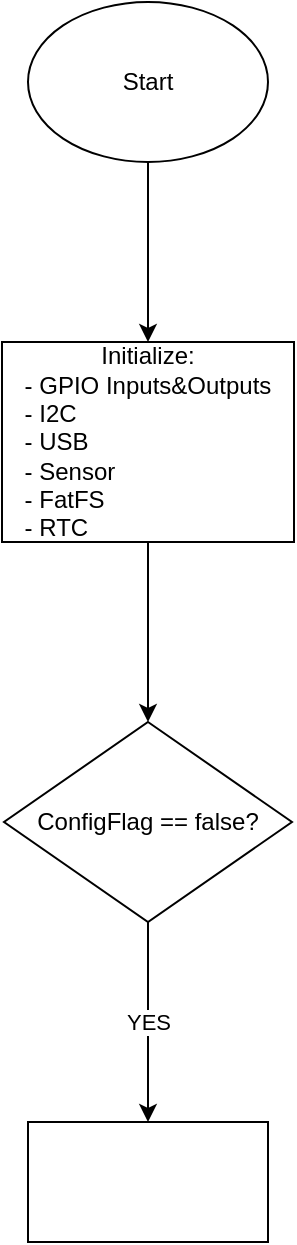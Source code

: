 <mxfile version="13.5.1" type="device"><diagram id="C5RBs43oDa-KdzZeNtuy" name="Page-1"><mxGraphModel dx="1133" dy="718" grid="1" gridSize="10" guides="1" tooltips="1" connect="1" arrows="1" fold="1" page="1" pageScale="1" pageWidth="827" pageHeight="1169" math="0" shadow="0"><root><mxCell id="WIyWlLk6GJQsqaUBKTNV-0"/><mxCell id="WIyWlLk6GJQsqaUBKTNV-1" parent="WIyWlLk6GJQsqaUBKTNV-0"/><mxCell id="AZm7lY04Lf56xcGrcnEi-2" value="" style="edgeStyle=orthogonalEdgeStyle;rounded=0;orthogonalLoop=1;jettySize=auto;html=1;" parent="WIyWlLk6GJQsqaUBKTNV-1" source="TTLraC22STzaMBxLMTtI-0" target="2" edge="1"><mxGeometry relative="1" as="geometry"/></mxCell><mxCell id="TTLraC22STzaMBxLMTtI-0" value="Start" style="ellipse;whiteSpace=wrap;html=1;" parent="WIyWlLk6GJQsqaUBKTNV-1" vertex="1"><mxGeometry x="354" y="40" width="120" height="80" as="geometry"/></mxCell><mxCell id="mrrOv21IFm8W5GGu1v51-7" value="" style="edgeStyle=orthogonalEdgeStyle;rounded=0;orthogonalLoop=1;jettySize=auto;html=1;" edge="1" parent="WIyWlLk6GJQsqaUBKTNV-1" source="2" target="mrrOv21IFm8W5GGu1v51-6"><mxGeometry relative="1" as="geometry"/></mxCell><mxCell id="2" value="Initialize:&lt;br&gt;&lt;div style=&quot;text-align: left&quot;&gt;&lt;span&gt;- GPIO Inputs&amp;amp;Outputs&lt;/span&gt;&lt;/div&gt;&lt;div style=&quot;text-align: left&quot;&gt;&lt;span&gt;- I2C&lt;/span&gt;&lt;/div&gt;&lt;div style=&quot;text-align: left&quot;&gt;&lt;span&gt;- USB&lt;/span&gt;&lt;/div&gt;&lt;div style=&quot;text-align: left&quot;&gt;&lt;span&gt;- Sensor&lt;/span&gt;&lt;/div&gt;&lt;div style=&quot;text-align: left&quot;&gt;&lt;span&gt;- FatFS&lt;/span&gt;&lt;/div&gt;&lt;div style=&quot;text-align: left&quot;&gt;&lt;span&gt;- RTC&lt;/span&gt;&lt;/div&gt;" style="whiteSpace=wrap;html=1;" parent="WIyWlLk6GJQsqaUBKTNV-1" vertex="1"><mxGeometry x="341" y="210" width="146" height="100" as="geometry"/></mxCell><mxCell id="mrrOv21IFm8W5GGu1v51-9" value="YES" style="edgeStyle=orthogonalEdgeStyle;rounded=0;orthogonalLoop=1;jettySize=auto;html=1;" edge="1" parent="WIyWlLk6GJQsqaUBKTNV-1" source="mrrOv21IFm8W5GGu1v51-6" target="mrrOv21IFm8W5GGu1v51-8"><mxGeometry relative="1" as="geometry"/></mxCell><mxCell id="mrrOv21IFm8W5GGu1v51-6" value="ConfigFlag == false?" style="rhombus;whiteSpace=wrap;html=1;" vertex="1" parent="WIyWlLk6GJQsqaUBKTNV-1"><mxGeometry x="342" y="400" width="144" height="100" as="geometry"/></mxCell><mxCell id="mrrOv21IFm8W5GGu1v51-8" value="" style="whiteSpace=wrap;html=1;" vertex="1" parent="WIyWlLk6GJQsqaUBKTNV-1"><mxGeometry x="354" y="600" width="120" height="60" as="geometry"/></mxCell></root></mxGraphModel></diagram></mxfile>